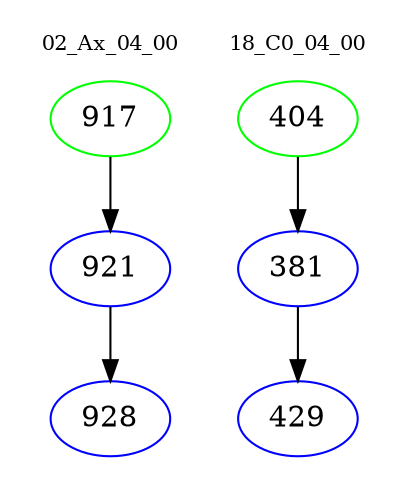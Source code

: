 digraph{
subgraph cluster_0 {
color = white
label = "02_Ax_04_00";
fontsize=10;
T0_917 [label="917", color="green"]
T0_917 -> T0_921 [color="black"]
T0_921 [label="921", color="blue"]
T0_921 -> T0_928 [color="black"]
T0_928 [label="928", color="blue"]
}
subgraph cluster_1 {
color = white
label = "18_C0_04_00";
fontsize=10;
T1_404 [label="404", color="green"]
T1_404 -> T1_381 [color="black"]
T1_381 [label="381", color="blue"]
T1_381 -> T1_429 [color="black"]
T1_429 [label="429", color="blue"]
}
}
